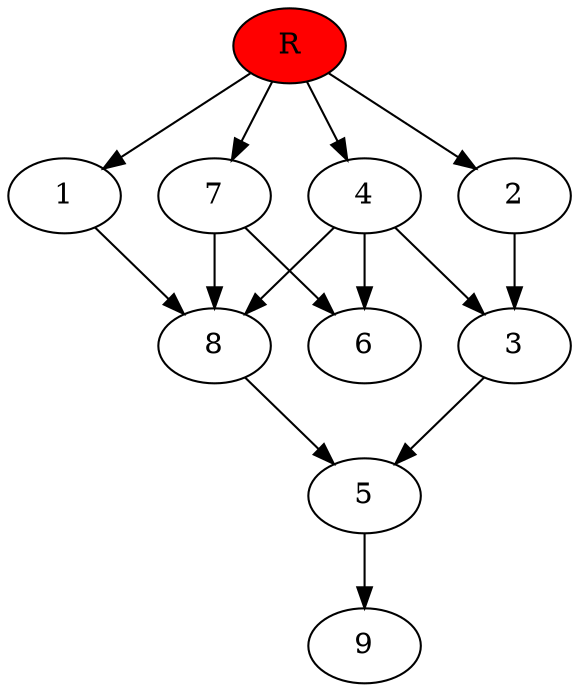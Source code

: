digraph prb41066 {
	1
	2
	3
	4
	5
	6
	7
	8
	R [fillcolor="#ff0000" style=filled]
	1 -> 8
	2 -> 3
	3 -> 5
	4 -> 3
	4 -> 6
	4 -> 8
	5 -> 9
	7 -> 6
	7 -> 8
	8 -> 5
	R -> 1
	R -> 2
	R -> 4
	R -> 7
}
